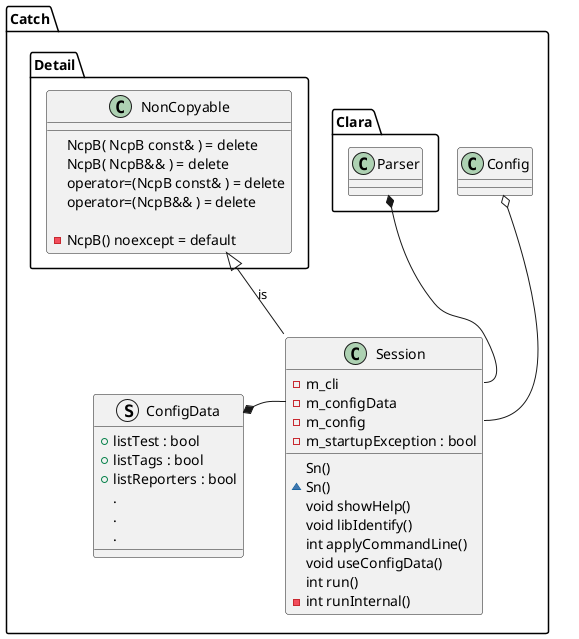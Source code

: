 @startuml "Class Diagram"
package Catch.Detail {
    ' NonCopyable=NcpB
    class NonCopyable  {
        NcpB( NcpB const& ) = delete
        NcpB( NcpB&& ) = delete
        operator=(NcpB const& ) = delete
        operator=(NcpB&& ) = delete

        -NcpB() noexcept = default
    }
}

package Catch.Clara{

    class Parser{

    }
}

package Catch {
' Session=Sn
class Session {
    Sn()
    ~Sn()
    - m_cli
    - m_configData 
    - m_config 
    - m_startupException : bool
    void showHelp()
    void libIdentify()
    int applyCommandLine()
    void useConfigData()
    int run()
    - int runInternal()
}

' Config
class Config {

}

' ConfigData=CnfD
struct ConfigData {
    + listTest : bool
    + listTags : bool
    + listReporters : bool
    .
    .
    .
}
}

' Session is non copyable
Catch.Session -u-|> Catch.Detail.NonCopyable : is
Catch.Session::m_configData -l-*  Catch.ConfigData
Catch.Session::m_cli -u-*  Catch.Clara.Parser
Catch.Session::m_config -u-o  Catch.Config

@enduml